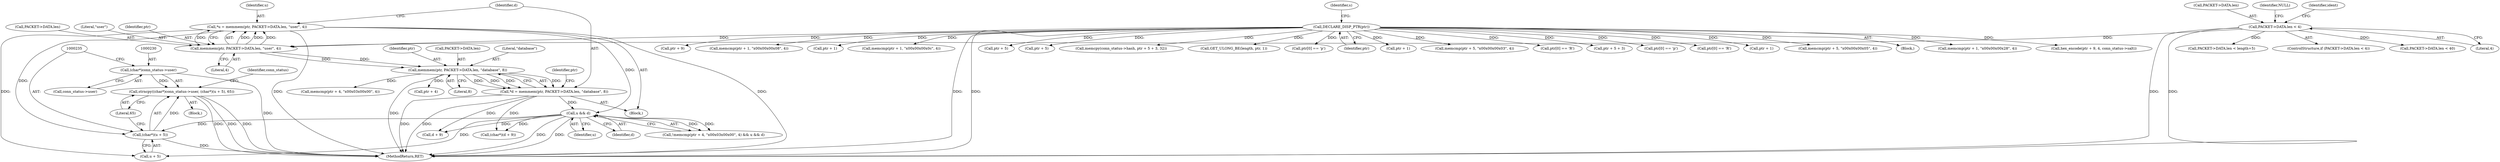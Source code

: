 digraph "0_ettercap_e3abe7d7585ecc420a7cab73313216613aadad5a@API" {
"1000228" [label="(Call,strncpy((char*)conn_status->user, (char*)(u + 5), 65))"];
"1000229" [label="(Call,(char*)conn_status->user)"];
"1000234" [label="(Call,(char*)(u + 5))"];
"1000167" [label="(Call,*u = memmem(ptr, PACKET->DATA.len, \"user\", 4))"];
"1000169" [label="(Call,memmem(ptr, PACKET->DATA.len, \"user\", 4))"];
"1000114" [label="(Call,DECLARE_DISP_PTR(ptr))"];
"1000141" [label="(Call,PACKET->DATA.len < 4)"];
"1000199" [label="(Call,u && d)"];
"1000179" [label="(Call,*d = memmem(ptr, PACKET->DATA.len, \"database\", 8))"];
"1000181" [label="(Call,memmem(ptr, PACKET->DATA.len, \"database\", 8))"];
"1000570" [label="(Call,ptr + 5)"];
"1000255" [label="(Call,d + 9)"];
"1000520" [label="(Call,ptr + 5)"];
"1000177" [label="(Literal,4)"];
"1000194" [label="(Call,ptr + 4)"];
"1000239" [label="(Literal,65)"];
"1000114" [label="(Call,DECLARE_DISP_PTR(ptr))"];
"1000592" [label="(MethodReturn,RET)"];
"1000168" [label="(Identifier,u)"];
"1000141" [label="(Call,PACKET->DATA.len < 4)"];
"1000200" [label="(Identifier,u)"];
"1000118" [label="(Identifier,s)"];
"1000324" [label="(Call,memcpy(conn_status->hash, ptr + 5 + 3, 32))"];
"1000390" [label="(Call,GET_ULONG_BE(length, ptr, 1))"];
"1000195" [label="(Identifier,ptr)"];
"1000286" [label="(Call,ptr[0] == 'p')"];
"1000406" [label="(Call,PACKET->DATA.len < length+5)"];
"1000152" [label="(Identifier,ident)"];
"1000253" [label="(Call,(char*)(d + 9))"];
"1000115" [label="(Identifier,ptr)"];
"1000513" [label="(Call,ptr + 1)"];
"1000569" [label="(Call,memcmp(ptr + 5, \"\x00\x00\x00\x03\", 4))"];
"1000182" [label="(Identifier,ptr)"];
"1000191" [label="(Call,!memcmp(ptr + 4, \"\x00\x03\x00\x00\", 4) && u && d)"];
"1000140" [label="(ControlStructure,if (PACKET->DATA.len < 4))"];
"1000142" [label="(Call,PACKET->DATA.len)"];
"1000505" [label="(Call,ptr[0] == 'R')"];
"1000171" [label="(Call,PACKET->DATA.len)"];
"1000234" [label="(Call,(char*)(u + 5))"];
"1000183" [label="(Call,PACKET->DATA.len)"];
"1000229" [label="(Call,(char*)conn_status->user)"];
"1000236" [label="(Call,u + 5)"];
"1000201" [label="(Identifier,d)"];
"1000328" [label="(Call,ptr + 5 + 3)"];
"1000189" [label="(Literal,8)"];
"1000176" [label="(Literal,\"user\")"];
"1000376" [label="(Call,ptr[0] == 'p')"];
"1000555" [label="(Call,ptr[0] == 'R')"];
"1000301" [label="(Call,ptr + 1)"];
"1000170" [label="(Identifier,ptr)"];
"1000231" [label="(Call,conn_status->user)"];
"1000519" [label="(Call,memcmp(ptr + 5, \"\x00\x00\x00\x05\", 4))"];
"1000180" [label="(Identifier,d)"];
"1000228" [label="(Call,strncpy((char*)conn_status->user, (char*)(u + 5), 65))"];
"1000113" [label="(Block,)"];
"1000149" [label="(Identifier,NULL)"];
"1000300" [label="(Call,memcmp(ptr + 1, \"\x00\x00\x00\x28\", 4))"];
"1000538" [label="(Call,hex_encode(ptr + 9, 4, conn_status->salt))"];
"1000243" [label="(Identifier,conn_status)"];
"1000539" [label="(Call,ptr + 9)"];
"1000312" [label="(Call,PACKET->DATA.len < 40)"];
"1000188" [label="(Literal,\"database\")"];
"1000147" [label="(Literal,4)"];
"1000562" [label="(Call,memcmp(ptr + 1, \"\x00\x00\x00\x08\", 4))"];
"1000563" [label="(Call,ptr + 1)"];
"1000202" [label="(Block,)"];
"1000181" [label="(Call,memmem(ptr, PACKET->DATA.len, \"database\", 8))"];
"1000167" [label="(Call,*u = memmem(ptr, PACKET->DATA.len, \"user\", 4))"];
"1000179" [label="(Call,*d = memmem(ptr, PACKET->DATA.len, \"database\", 8))"];
"1000193" [label="(Call,memcmp(ptr + 4, \"\x00\x03\x00\x00\", 4))"];
"1000512" [label="(Call,memcmp(ptr + 1, \"\x00\x00\x00\x0c\", 4))"];
"1000199" [label="(Call,u && d)"];
"1000169" [label="(Call,memmem(ptr, PACKET->DATA.len, \"user\", 4))"];
"1000165" [label="(Block,)"];
"1000228" -> "1000202"  [label="AST: "];
"1000228" -> "1000239"  [label="CFG: "];
"1000229" -> "1000228"  [label="AST: "];
"1000234" -> "1000228"  [label="AST: "];
"1000239" -> "1000228"  [label="AST: "];
"1000243" -> "1000228"  [label="CFG: "];
"1000228" -> "1000592"  [label="DDG: "];
"1000228" -> "1000592"  [label="DDG: "];
"1000228" -> "1000592"  [label="DDG: "];
"1000229" -> "1000228"  [label="DDG: "];
"1000234" -> "1000228"  [label="DDG: "];
"1000229" -> "1000231"  [label="CFG: "];
"1000230" -> "1000229"  [label="AST: "];
"1000231" -> "1000229"  [label="AST: "];
"1000235" -> "1000229"  [label="CFG: "];
"1000229" -> "1000592"  [label="DDG: "];
"1000234" -> "1000236"  [label="CFG: "];
"1000235" -> "1000234"  [label="AST: "];
"1000236" -> "1000234"  [label="AST: "];
"1000239" -> "1000234"  [label="CFG: "];
"1000234" -> "1000592"  [label="DDG: "];
"1000167" -> "1000234"  [label="DDG: "];
"1000199" -> "1000234"  [label="DDG: "];
"1000167" -> "1000165"  [label="AST: "];
"1000167" -> "1000169"  [label="CFG: "];
"1000168" -> "1000167"  [label="AST: "];
"1000169" -> "1000167"  [label="AST: "];
"1000180" -> "1000167"  [label="CFG: "];
"1000167" -> "1000592"  [label="DDG: "];
"1000167" -> "1000592"  [label="DDG: "];
"1000169" -> "1000167"  [label="DDG: "];
"1000169" -> "1000167"  [label="DDG: "];
"1000169" -> "1000167"  [label="DDG: "];
"1000169" -> "1000167"  [label="DDG: "];
"1000167" -> "1000199"  [label="DDG: "];
"1000167" -> "1000236"  [label="DDG: "];
"1000169" -> "1000177"  [label="CFG: "];
"1000170" -> "1000169"  [label="AST: "];
"1000171" -> "1000169"  [label="AST: "];
"1000176" -> "1000169"  [label="AST: "];
"1000177" -> "1000169"  [label="AST: "];
"1000114" -> "1000169"  [label="DDG: "];
"1000141" -> "1000169"  [label="DDG: "];
"1000169" -> "1000181"  [label="DDG: "];
"1000169" -> "1000181"  [label="DDG: "];
"1000114" -> "1000113"  [label="AST: "];
"1000114" -> "1000115"  [label="CFG: "];
"1000115" -> "1000114"  [label="AST: "];
"1000118" -> "1000114"  [label="CFG: "];
"1000114" -> "1000592"  [label="DDG: "];
"1000114" -> "1000592"  [label="DDG: "];
"1000114" -> "1000286"  [label="DDG: "];
"1000114" -> "1000300"  [label="DDG: "];
"1000114" -> "1000301"  [label="DDG: "];
"1000114" -> "1000324"  [label="DDG: "];
"1000114" -> "1000328"  [label="DDG: "];
"1000114" -> "1000376"  [label="DDG: "];
"1000114" -> "1000390"  [label="DDG: "];
"1000114" -> "1000505"  [label="DDG: "];
"1000114" -> "1000512"  [label="DDG: "];
"1000114" -> "1000513"  [label="DDG: "];
"1000114" -> "1000519"  [label="DDG: "];
"1000114" -> "1000520"  [label="DDG: "];
"1000114" -> "1000538"  [label="DDG: "];
"1000114" -> "1000539"  [label="DDG: "];
"1000114" -> "1000555"  [label="DDG: "];
"1000114" -> "1000562"  [label="DDG: "];
"1000114" -> "1000563"  [label="DDG: "];
"1000114" -> "1000569"  [label="DDG: "];
"1000114" -> "1000570"  [label="DDG: "];
"1000141" -> "1000140"  [label="AST: "];
"1000141" -> "1000147"  [label="CFG: "];
"1000142" -> "1000141"  [label="AST: "];
"1000147" -> "1000141"  [label="AST: "];
"1000149" -> "1000141"  [label="CFG: "];
"1000152" -> "1000141"  [label="CFG: "];
"1000141" -> "1000592"  [label="DDG: "];
"1000141" -> "1000592"  [label="DDG: "];
"1000141" -> "1000312"  [label="DDG: "];
"1000141" -> "1000406"  [label="DDG: "];
"1000199" -> "1000191"  [label="AST: "];
"1000199" -> "1000200"  [label="CFG: "];
"1000199" -> "1000201"  [label="CFG: "];
"1000200" -> "1000199"  [label="AST: "];
"1000201" -> "1000199"  [label="AST: "];
"1000191" -> "1000199"  [label="CFG: "];
"1000199" -> "1000592"  [label="DDG: "];
"1000199" -> "1000592"  [label="DDG: "];
"1000199" -> "1000191"  [label="DDG: "];
"1000199" -> "1000191"  [label="DDG: "];
"1000179" -> "1000199"  [label="DDG: "];
"1000199" -> "1000236"  [label="DDG: "];
"1000199" -> "1000253"  [label="DDG: "];
"1000199" -> "1000255"  [label="DDG: "];
"1000179" -> "1000165"  [label="AST: "];
"1000179" -> "1000181"  [label="CFG: "];
"1000180" -> "1000179"  [label="AST: "];
"1000181" -> "1000179"  [label="AST: "];
"1000195" -> "1000179"  [label="CFG: "];
"1000179" -> "1000592"  [label="DDG: "];
"1000179" -> "1000592"  [label="DDG: "];
"1000181" -> "1000179"  [label="DDG: "];
"1000181" -> "1000179"  [label="DDG: "];
"1000181" -> "1000179"  [label="DDG: "];
"1000181" -> "1000179"  [label="DDG: "];
"1000179" -> "1000253"  [label="DDG: "];
"1000179" -> "1000255"  [label="DDG: "];
"1000181" -> "1000189"  [label="CFG: "];
"1000182" -> "1000181"  [label="AST: "];
"1000183" -> "1000181"  [label="AST: "];
"1000188" -> "1000181"  [label="AST: "];
"1000189" -> "1000181"  [label="AST: "];
"1000181" -> "1000592"  [label="DDG: "];
"1000181" -> "1000193"  [label="DDG: "];
"1000181" -> "1000194"  [label="DDG: "];
}
